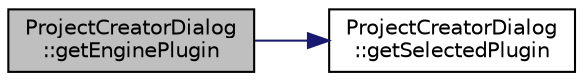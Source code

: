 digraph "ProjectCreatorDialog::getEnginePlugin"
{
 // LATEX_PDF_SIZE
  edge [fontname="Helvetica",fontsize="10",labelfontname="Helvetica",labelfontsize="10"];
  node [fontname="Helvetica",fontsize="10",shape=record];
  rankdir="LR";
  Node1 [label="ProjectCreatorDialog\l::getEnginePlugin",height=0.2,width=0.4,color="black", fillcolor="grey75", style="filled", fontcolor="black",tooltip=" "];
  Node1 -> Node2 [color="midnightblue",fontsize="10",style="solid",fontname="Helvetica"];
  Node2 [label="ProjectCreatorDialog\l::getSelectedPlugin",height=0.2,width=0.4,color="black", fillcolor="white", style="filled",URL="$class_project_creator_dialog.html#a7afff040f384fddd717ab01b5bd89eab",tooltip=" "];
}
